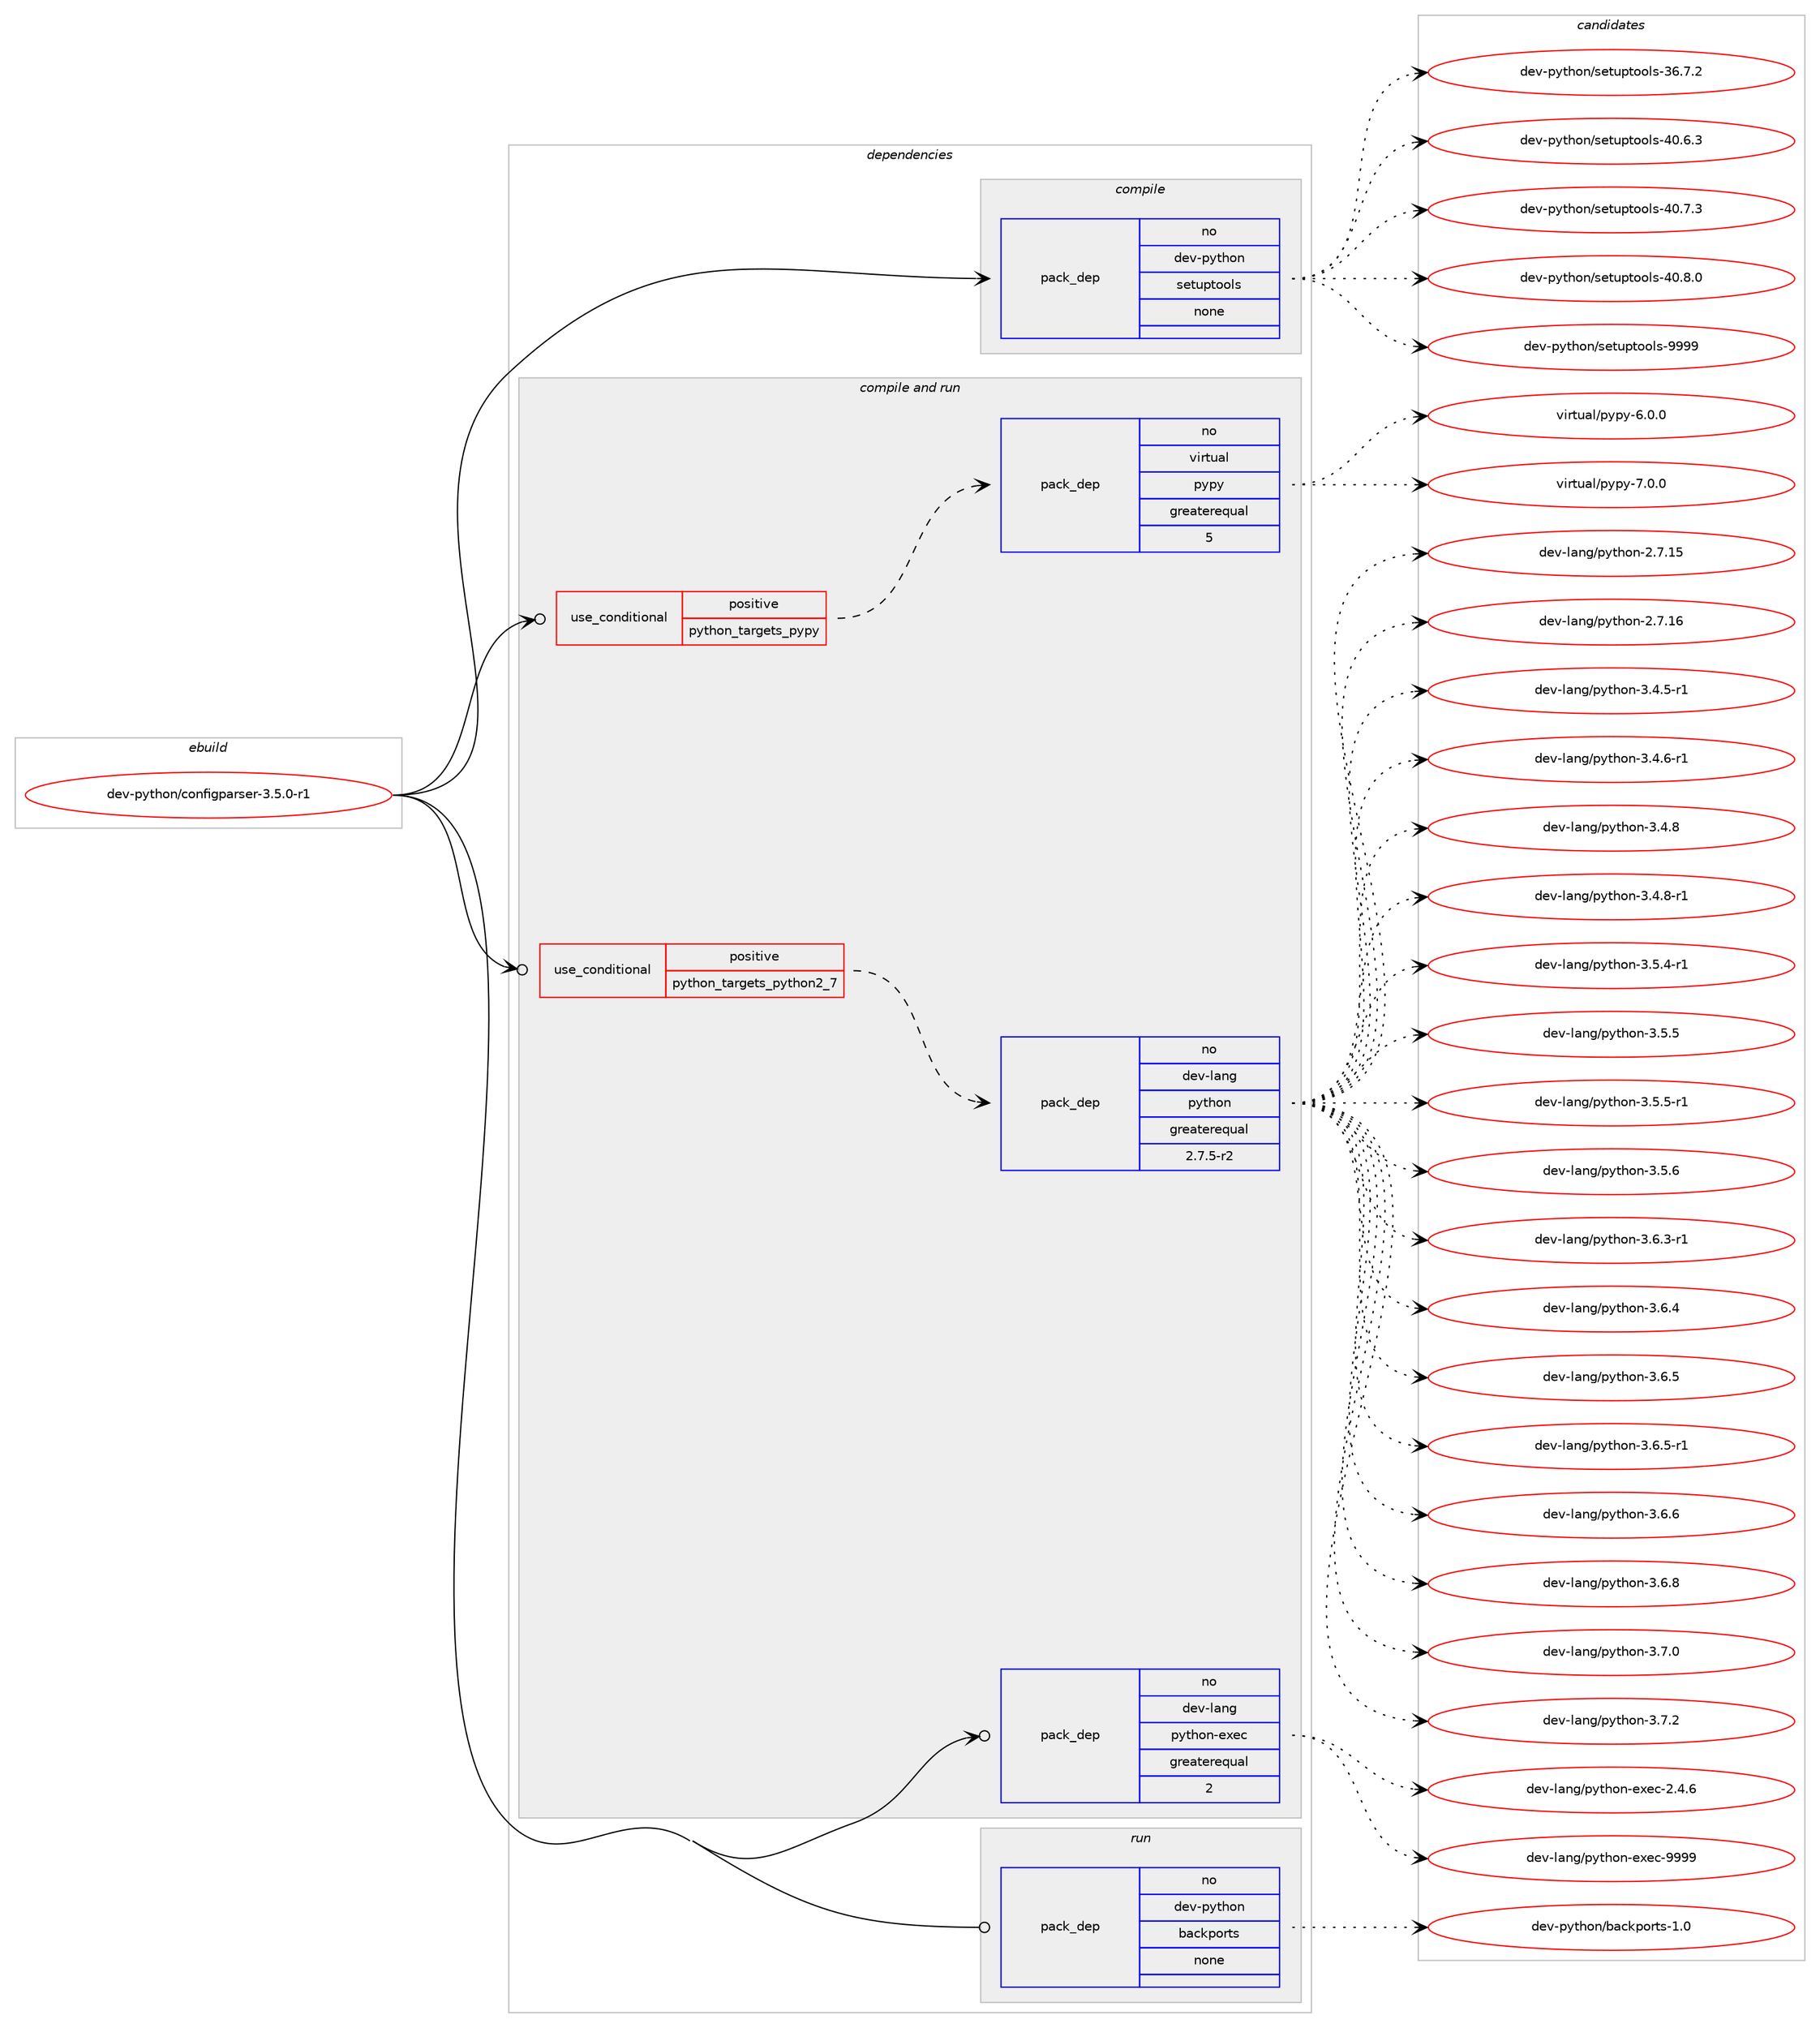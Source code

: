 digraph prolog {

# *************
# Graph options
# *************

newrank=true;
concentrate=true;
compound=true;
graph [rankdir=LR,fontname=Helvetica,fontsize=10,ranksep=1.5];#, ranksep=2.5, nodesep=0.2];
edge  [arrowhead=vee];
node  [fontname=Helvetica,fontsize=10];

# **********
# The ebuild
# **********

subgraph cluster_leftcol {
color=gray;
rank=same;
label=<<i>ebuild</i>>;
id [label="dev-python/configparser-3.5.0-r1", color=red, width=4, href="../dev-python/configparser-3.5.0-r1.svg"];
}

# ****************
# The dependencies
# ****************

subgraph cluster_midcol {
color=gray;
label=<<i>dependencies</i>>;
subgraph cluster_compile {
fillcolor="#eeeeee";
style=filled;
label=<<i>compile</i>>;
subgraph pack1008236 {
dependency1404125 [label=<<TABLE BORDER="0" CELLBORDER="1" CELLSPACING="0" CELLPADDING="4" WIDTH="220"><TR><TD ROWSPAN="6" CELLPADDING="30">pack_dep</TD></TR><TR><TD WIDTH="110">no</TD></TR><TR><TD>dev-python</TD></TR><TR><TD>setuptools</TD></TR><TR><TD>none</TD></TR><TR><TD></TD></TR></TABLE>>, shape=none, color=blue];
}
id:e -> dependency1404125:w [weight=20,style="solid",arrowhead="vee"];
}
subgraph cluster_compileandrun {
fillcolor="#eeeeee";
style=filled;
label=<<i>compile and run</i>>;
subgraph cond372654 {
dependency1404126 [label=<<TABLE BORDER="0" CELLBORDER="1" CELLSPACING="0" CELLPADDING="4"><TR><TD ROWSPAN="3" CELLPADDING="10">use_conditional</TD></TR><TR><TD>positive</TD></TR><TR><TD>python_targets_pypy</TD></TR></TABLE>>, shape=none, color=red];
subgraph pack1008237 {
dependency1404127 [label=<<TABLE BORDER="0" CELLBORDER="1" CELLSPACING="0" CELLPADDING="4" WIDTH="220"><TR><TD ROWSPAN="6" CELLPADDING="30">pack_dep</TD></TR><TR><TD WIDTH="110">no</TD></TR><TR><TD>virtual</TD></TR><TR><TD>pypy</TD></TR><TR><TD>greaterequal</TD></TR><TR><TD>5</TD></TR></TABLE>>, shape=none, color=blue];
}
dependency1404126:e -> dependency1404127:w [weight=20,style="dashed",arrowhead="vee"];
}
id:e -> dependency1404126:w [weight=20,style="solid",arrowhead="odotvee"];
subgraph cond372655 {
dependency1404128 [label=<<TABLE BORDER="0" CELLBORDER="1" CELLSPACING="0" CELLPADDING="4"><TR><TD ROWSPAN="3" CELLPADDING="10">use_conditional</TD></TR><TR><TD>positive</TD></TR><TR><TD>python_targets_python2_7</TD></TR></TABLE>>, shape=none, color=red];
subgraph pack1008238 {
dependency1404129 [label=<<TABLE BORDER="0" CELLBORDER="1" CELLSPACING="0" CELLPADDING="4" WIDTH="220"><TR><TD ROWSPAN="6" CELLPADDING="30">pack_dep</TD></TR><TR><TD WIDTH="110">no</TD></TR><TR><TD>dev-lang</TD></TR><TR><TD>python</TD></TR><TR><TD>greaterequal</TD></TR><TR><TD>2.7.5-r2</TD></TR></TABLE>>, shape=none, color=blue];
}
dependency1404128:e -> dependency1404129:w [weight=20,style="dashed",arrowhead="vee"];
}
id:e -> dependency1404128:w [weight=20,style="solid",arrowhead="odotvee"];
subgraph pack1008239 {
dependency1404130 [label=<<TABLE BORDER="0" CELLBORDER="1" CELLSPACING="0" CELLPADDING="4" WIDTH="220"><TR><TD ROWSPAN="6" CELLPADDING="30">pack_dep</TD></TR><TR><TD WIDTH="110">no</TD></TR><TR><TD>dev-lang</TD></TR><TR><TD>python-exec</TD></TR><TR><TD>greaterequal</TD></TR><TR><TD>2</TD></TR></TABLE>>, shape=none, color=blue];
}
id:e -> dependency1404130:w [weight=20,style="solid",arrowhead="odotvee"];
}
subgraph cluster_run {
fillcolor="#eeeeee";
style=filled;
label=<<i>run</i>>;
subgraph pack1008240 {
dependency1404131 [label=<<TABLE BORDER="0" CELLBORDER="1" CELLSPACING="0" CELLPADDING="4" WIDTH="220"><TR><TD ROWSPAN="6" CELLPADDING="30">pack_dep</TD></TR><TR><TD WIDTH="110">no</TD></TR><TR><TD>dev-python</TD></TR><TR><TD>backports</TD></TR><TR><TD>none</TD></TR><TR><TD></TD></TR></TABLE>>, shape=none, color=blue];
}
id:e -> dependency1404131:w [weight=20,style="solid",arrowhead="odot"];
}
}

# **************
# The candidates
# **************

subgraph cluster_choices {
rank=same;
color=gray;
label=<<i>candidates</i>>;

subgraph choice1008236 {
color=black;
nodesep=1;
choice100101118451121211161041111104711510111611711211611111110811545515446554650 [label="dev-python/setuptools-36.7.2", color=red, width=4,href="../dev-python/setuptools-36.7.2.svg"];
choice100101118451121211161041111104711510111611711211611111110811545524846544651 [label="dev-python/setuptools-40.6.3", color=red, width=4,href="../dev-python/setuptools-40.6.3.svg"];
choice100101118451121211161041111104711510111611711211611111110811545524846554651 [label="dev-python/setuptools-40.7.3", color=red, width=4,href="../dev-python/setuptools-40.7.3.svg"];
choice100101118451121211161041111104711510111611711211611111110811545524846564648 [label="dev-python/setuptools-40.8.0", color=red, width=4,href="../dev-python/setuptools-40.8.0.svg"];
choice10010111845112121116104111110471151011161171121161111111081154557575757 [label="dev-python/setuptools-9999", color=red, width=4,href="../dev-python/setuptools-9999.svg"];
dependency1404125:e -> choice100101118451121211161041111104711510111611711211611111110811545515446554650:w [style=dotted,weight="100"];
dependency1404125:e -> choice100101118451121211161041111104711510111611711211611111110811545524846544651:w [style=dotted,weight="100"];
dependency1404125:e -> choice100101118451121211161041111104711510111611711211611111110811545524846554651:w [style=dotted,weight="100"];
dependency1404125:e -> choice100101118451121211161041111104711510111611711211611111110811545524846564648:w [style=dotted,weight="100"];
dependency1404125:e -> choice10010111845112121116104111110471151011161171121161111111081154557575757:w [style=dotted,weight="100"];
}
subgraph choice1008237 {
color=black;
nodesep=1;
choice1181051141161179710847112121112121455446484648 [label="virtual/pypy-6.0.0", color=red, width=4,href="../virtual/pypy-6.0.0.svg"];
choice1181051141161179710847112121112121455546484648 [label="virtual/pypy-7.0.0", color=red, width=4,href="../virtual/pypy-7.0.0.svg"];
dependency1404127:e -> choice1181051141161179710847112121112121455446484648:w [style=dotted,weight="100"];
dependency1404127:e -> choice1181051141161179710847112121112121455546484648:w [style=dotted,weight="100"];
}
subgraph choice1008238 {
color=black;
nodesep=1;
choice10010111845108971101034711212111610411111045504655464953 [label="dev-lang/python-2.7.15", color=red, width=4,href="../dev-lang/python-2.7.15.svg"];
choice10010111845108971101034711212111610411111045504655464954 [label="dev-lang/python-2.7.16", color=red, width=4,href="../dev-lang/python-2.7.16.svg"];
choice1001011184510897110103471121211161041111104551465246534511449 [label="dev-lang/python-3.4.5-r1", color=red, width=4,href="../dev-lang/python-3.4.5-r1.svg"];
choice1001011184510897110103471121211161041111104551465246544511449 [label="dev-lang/python-3.4.6-r1", color=red, width=4,href="../dev-lang/python-3.4.6-r1.svg"];
choice100101118451089711010347112121116104111110455146524656 [label="dev-lang/python-3.4.8", color=red, width=4,href="../dev-lang/python-3.4.8.svg"];
choice1001011184510897110103471121211161041111104551465246564511449 [label="dev-lang/python-3.4.8-r1", color=red, width=4,href="../dev-lang/python-3.4.8-r1.svg"];
choice1001011184510897110103471121211161041111104551465346524511449 [label="dev-lang/python-3.5.4-r1", color=red, width=4,href="../dev-lang/python-3.5.4-r1.svg"];
choice100101118451089711010347112121116104111110455146534653 [label="dev-lang/python-3.5.5", color=red, width=4,href="../dev-lang/python-3.5.5.svg"];
choice1001011184510897110103471121211161041111104551465346534511449 [label="dev-lang/python-3.5.5-r1", color=red, width=4,href="../dev-lang/python-3.5.5-r1.svg"];
choice100101118451089711010347112121116104111110455146534654 [label="dev-lang/python-3.5.6", color=red, width=4,href="../dev-lang/python-3.5.6.svg"];
choice1001011184510897110103471121211161041111104551465446514511449 [label="dev-lang/python-3.6.3-r1", color=red, width=4,href="../dev-lang/python-3.6.3-r1.svg"];
choice100101118451089711010347112121116104111110455146544652 [label="dev-lang/python-3.6.4", color=red, width=4,href="../dev-lang/python-3.6.4.svg"];
choice100101118451089711010347112121116104111110455146544653 [label="dev-lang/python-3.6.5", color=red, width=4,href="../dev-lang/python-3.6.5.svg"];
choice1001011184510897110103471121211161041111104551465446534511449 [label="dev-lang/python-3.6.5-r1", color=red, width=4,href="../dev-lang/python-3.6.5-r1.svg"];
choice100101118451089711010347112121116104111110455146544654 [label="dev-lang/python-3.6.6", color=red, width=4,href="../dev-lang/python-3.6.6.svg"];
choice100101118451089711010347112121116104111110455146544656 [label="dev-lang/python-3.6.8", color=red, width=4,href="../dev-lang/python-3.6.8.svg"];
choice100101118451089711010347112121116104111110455146554648 [label="dev-lang/python-3.7.0", color=red, width=4,href="../dev-lang/python-3.7.0.svg"];
choice100101118451089711010347112121116104111110455146554650 [label="dev-lang/python-3.7.2", color=red, width=4,href="../dev-lang/python-3.7.2.svg"];
dependency1404129:e -> choice10010111845108971101034711212111610411111045504655464953:w [style=dotted,weight="100"];
dependency1404129:e -> choice10010111845108971101034711212111610411111045504655464954:w [style=dotted,weight="100"];
dependency1404129:e -> choice1001011184510897110103471121211161041111104551465246534511449:w [style=dotted,weight="100"];
dependency1404129:e -> choice1001011184510897110103471121211161041111104551465246544511449:w [style=dotted,weight="100"];
dependency1404129:e -> choice100101118451089711010347112121116104111110455146524656:w [style=dotted,weight="100"];
dependency1404129:e -> choice1001011184510897110103471121211161041111104551465246564511449:w [style=dotted,weight="100"];
dependency1404129:e -> choice1001011184510897110103471121211161041111104551465346524511449:w [style=dotted,weight="100"];
dependency1404129:e -> choice100101118451089711010347112121116104111110455146534653:w [style=dotted,weight="100"];
dependency1404129:e -> choice1001011184510897110103471121211161041111104551465346534511449:w [style=dotted,weight="100"];
dependency1404129:e -> choice100101118451089711010347112121116104111110455146534654:w [style=dotted,weight="100"];
dependency1404129:e -> choice1001011184510897110103471121211161041111104551465446514511449:w [style=dotted,weight="100"];
dependency1404129:e -> choice100101118451089711010347112121116104111110455146544652:w [style=dotted,weight="100"];
dependency1404129:e -> choice100101118451089711010347112121116104111110455146544653:w [style=dotted,weight="100"];
dependency1404129:e -> choice1001011184510897110103471121211161041111104551465446534511449:w [style=dotted,weight="100"];
dependency1404129:e -> choice100101118451089711010347112121116104111110455146544654:w [style=dotted,weight="100"];
dependency1404129:e -> choice100101118451089711010347112121116104111110455146544656:w [style=dotted,weight="100"];
dependency1404129:e -> choice100101118451089711010347112121116104111110455146554648:w [style=dotted,weight="100"];
dependency1404129:e -> choice100101118451089711010347112121116104111110455146554650:w [style=dotted,weight="100"];
}
subgraph choice1008239 {
color=black;
nodesep=1;
choice1001011184510897110103471121211161041111104510112010199455046524654 [label="dev-lang/python-exec-2.4.6", color=red, width=4,href="../dev-lang/python-exec-2.4.6.svg"];
choice10010111845108971101034711212111610411111045101120101994557575757 [label="dev-lang/python-exec-9999", color=red, width=4,href="../dev-lang/python-exec-9999.svg"];
dependency1404130:e -> choice1001011184510897110103471121211161041111104510112010199455046524654:w [style=dotted,weight="100"];
dependency1404130:e -> choice10010111845108971101034711212111610411111045101120101994557575757:w [style=dotted,weight="100"];
}
subgraph choice1008240 {
color=black;
nodesep=1;
choice100101118451121211161041111104798979910711211111411611545494648 [label="dev-python/backports-1.0", color=red, width=4,href="../dev-python/backports-1.0.svg"];
dependency1404131:e -> choice100101118451121211161041111104798979910711211111411611545494648:w [style=dotted,weight="100"];
}
}

}

